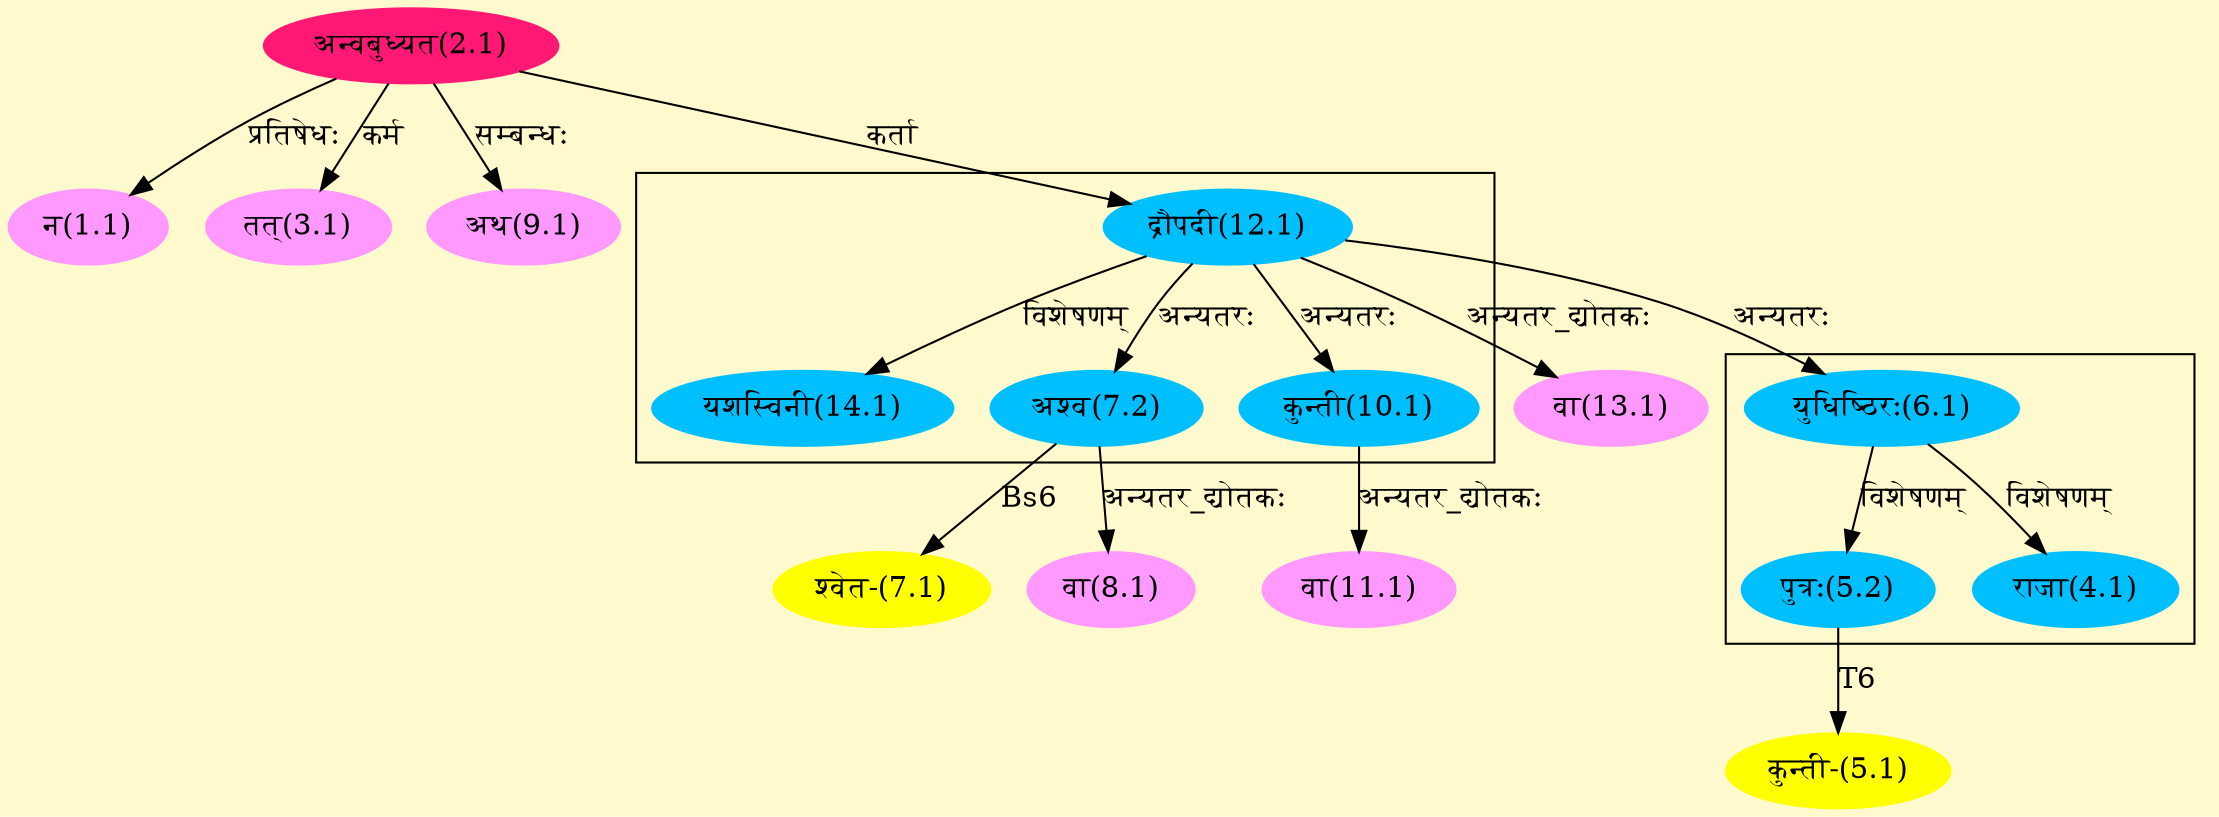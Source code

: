 digraph G{
rankdir=BT;
 compound=true;
 bgcolor="lemonchiffon1";

subgraph cluster_1{
Node4_1 [style=filled, color="#00BFFF" label = "राजा(4.1)"]
Node6_1 [style=filled, color="#00BFFF" label = "युधिष्ठिरः(6.1)"]
Node5_2 [style=filled, color="#00BFFF" label = "पुत्रः(5.2)"]

}

subgraph cluster_2{
Node6_1 [style=filled, color="#00BFFF" label = "युधिष्ठिरः(6.1)"]
Node12_1 [style=filled, color="#00BFFF" label = "द्रौपदी(12.1)"]
Node7_2 [style=filled, color="#00BFFF" label = "अश्व(7.2)"]
Node10_1 [style=filled, color="#00BFFF" label = "कुन्ती(10.1)"]
Node14_1 [style=filled, color="#00BFFF" label = "यशस्विनी(14.1)"]

}
Node1_1 [style=filled, color="#FF99FF" label = "न(1.1)"]
Node2_1 [style=filled, color="#FF1975" label = "अन्वबुध्यत(2.1)"]
Node12_1 [style=filled, color="#00BFFF" label = "द्रौपदी(12.1)"]
Node3_1 [style=filled, color="#FF99FF" label = "तत्(3.1)"]
Node5_1 [style=filled, color="#FFFF00" label = "कुन्ती-(5.1)"]
Node5_2 [style=filled, color="#00BFFF" label = "पुत्रः(5.2)"]
Node7_1 [style=filled, color="#FFFF00" label = "श्वेत-(7.1)"]
Node7_2 [style=filled, color="#00BFFF" label = "अश्व(7.2)"]
Node8_1 [style=filled, color="#FF99FF" label = "वा(8.1)"]
Node9_1 [style=filled, color="#FF99FF" label = "अथ(9.1)"]
Node11_1 [style=filled, color="#FF99FF" label = "वा(11.1)"]
Node10_1 [style=filled, color="#00BFFF" label = "कुन्ती(10.1)"]
Node13_1 [style=filled, color="#FF99FF" label = "वा(13.1)"]
/* Start of Relations section */

Node1_1 -> Node2_1 [  label="प्रतिषेधः"  dir="back" ]
Node3_1 -> Node2_1 [  label="कर्म"  dir="back" ]
Node4_1 -> Node6_1 [  label="विशेषणम्"  dir="back" ]
Node5_1 -> Node5_2 [  label="T6"  dir="back" ]
Node5_2 -> Node6_1 [  label="विशेषणम्"  dir="back" ]
Node6_1 -> Node12_1 [  label="अन्यतरः"  dir="back" ]
Node7_1 -> Node7_2 [  label="Bs6"  dir="back" ]
Node7_2 -> Node12_1 [  label="अन्यतरः"  dir="back" ]
Node8_1 -> Node7_2 [  label="अन्यतर_द्योतकः"  dir="back" ]
Node9_1 -> Node2_1 [  label="सम्बन्धः"  dir="back" ]
Node10_1 -> Node12_1 [  label="अन्यतरः"  dir="back" ]
Node11_1 -> Node10_1 [  label="अन्यतर_द्योतकः"  dir="back" ]
Node12_1 -> Node2_1 [  label="कर्ता"  dir="back" ]
Node13_1 -> Node12_1 [  label="अन्यतर_द्योतकः"  dir="back" ]
Node14_1 -> Node12_1 [  label="विशेषणम्"  dir="back" ]
}
